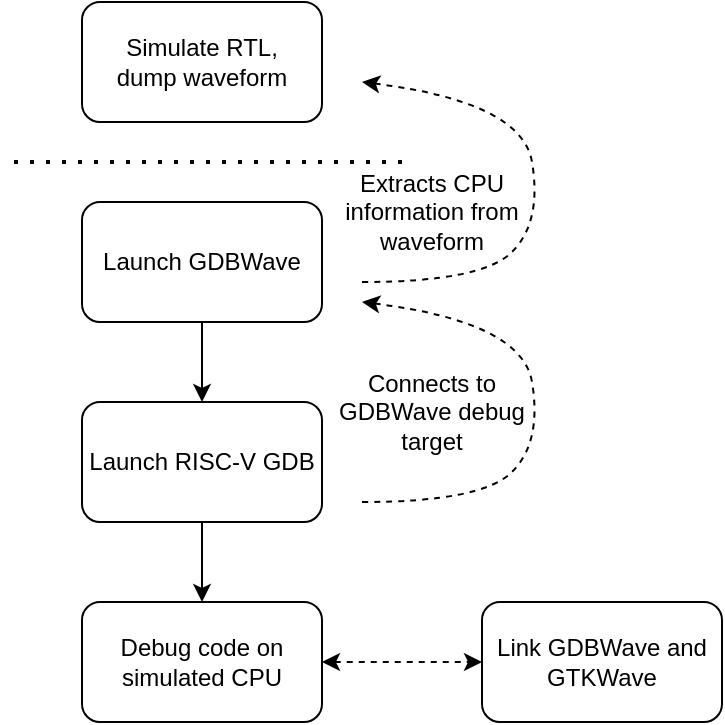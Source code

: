 <mxfile version="14.4.3" type="device" pages="5"><diagram id="5pErX62_Xu9RwrJsWkrf" name="overall_flow"><mxGraphModel dx="1106" dy="980" grid="1" gridSize="10" guides="1" tooltips="1" connect="1" arrows="1" fold="1" page="1" pageScale="1" pageWidth="850" pageHeight="1100" math="0" shadow="0"><root><mxCell id="q9WG-EfchUCizU1FflL5-0"/><mxCell id="q9WG-EfchUCizU1FflL5-1" parent="q9WG-EfchUCizU1FflL5-0"/><mxCell id="q9WG-EfchUCizU1FflL5-2" value="Simulate RTL,&lt;br&gt;dump waveform" style="rounded=1;whiteSpace=wrap;html=1;" parent="q9WG-EfchUCizU1FflL5-1" vertex="1"><mxGeometry x="200" y="160" width="120" height="60" as="geometry"/></mxCell><mxCell id="q9WG-EfchUCizU1FflL5-6" value="" style="edgeStyle=orthogonalEdgeStyle;rounded=0;orthogonalLoop=1;jettySize=auto;html=1;" parent="q9WG-EfchUCizU1FflL5-1" source="q9WG-EfchUCizU1FflL5-3" target="q9WG-EfchUCizU1FflL5-4" edge="1"><mxGeometry relative="1" as="geometry"/></mxCell><mxCell id="q9WG-EfchUCizU1FflL5-3" value="Launch GDBWave" style="rounded=1;whiteSpace=wrap;html=1;" parent="q9WG-EfchUCizU1FflL5-1" vertex="1"><mxGeometry x="200" y="260" width="120" height="60" as="geometry"/></mxCell><mxCell id="q9WG-EfchUCizU1FflL5-7" value="" style="edgeStyle=orthogonalEdgeStyle;rounded=0;orthogonalLoop=1;jettySize=auto;html=1;" parent="q9WG-EfchUCizU1FflL5-1" source="q9WG-EfchUCizU1FflL5-4" target="q9WG-EfchUCizU1FflL5-5" edge="1"><mxGeometry relative="1" as="geometry"/></mxCell><mxCell id="q9WG-EfchUCizU1FflL5-4" value="Launch RISC-V GDB" style="rounded=1;whiteSpace=wrap;html=1;" parent="q9WG-EfchUCizU1FflL5-1" vertex="1"><mxGeometry x="200" y="360" width="120" height="60" as="geometry"/></mxCell><mxCell id="q9WG-EfchUCizU1FflL5-9" value="" style="edgeStyle=orthogonalEdgeStyle;rounded=0;orthogonalLoop=1;jettySize=auto;html=1;startArrow=classic;startFill=1;dashed=1;" parent="q9WG-EfchUCizU1FflL5-1" source="q9WG-EfchUCizU1FflL5-5" target="q9WG-EfchUCizU1FflL5-8" edge="1"><mxGeometry relative="1" as="geometry"/></mxCell><mxCell id="q9WG-EfchUCizU1FflL5-5" value="Debug code on simulated CPU" style="rounded=1;whiteSpace=wrap;html=1;" parent="q9WG-EfchUCizU1FflL5-1" vertex="1"><mxGeometry x="200" y="460" width="120" height="60" as="geometry"/></mxCell><mxCell id="q9WG-EfchUCizU1FflL5-8" value="Link GDBWave and GTKWave" style="rounded=1;whiteSpace=wrap;html=1;" parent="q9WG-EfchUCizU1FflL5-1" vertex="1"><mxGeometry x="400" y="460" width="120" height="60" as="geometry"/></mxCell><mxCell id="q9WG-EfchUCizU1FflL5-10" value="" style="endArrow=none;dashed=1;html=1;dashPattern=1 3;strokeWidth=2;" parent="q9WG-EfchUCizU1FflL5-1" edge="1"><mxGeometry width="50" height="50" relative="1" as="geometry"><mxPoint x="360" y="240" as="sourcePoint"/><mxPoint x="160" y="240" as="targetPoint"/></mxGeometry></mxCell><mxCell id="q9WG-EfchUCizU1FflL5-11" value="" style="curved=1;endArrow=classic;html=1;dashed=1;" parent="q9WG-EfchUCizU1FflL5-1" edge="1"><mxGeometry width="50" height="50" relative="1" as="geometry"><mxPoint x="340" y="300" as="sourcePoint"/><mxPoint x="340" y="200" as="targetPoint"/><Array as="points"><mxPoint x="400" y="300"/><mxPoint x="430" y="270"/><mxPoint x="420" y="210"/></Array></mxGeometry></mxCell><mxCell id="q9WG-EfchUCizU1FflL5-12" value="Extracts CPU information from waveform" style="text;html=1;strokeColor=none;fillColor=none;align=center;verticalAlign=middle;whiteSpace=wrap;rounded=0;" parent="q9WG-EfchUCizU1FflL5-1" vertex="1"><mxGeometry x="325" y="240" width="100" height="50" as="geometry"/></mxCell><mxCell id="q9WG-EfchUCizU1FflL5-14" value="" style="curved=1;endArrow=classic;html=1;dashed=1;" parent="q9WG-EfchUCizU1FflL5-1" edge="1"><mxGeometry width="50" height="50" relative="1" as="geometry"><mxPoint x="340" y="410" as="sourcePoint"/><mxPoint x="340" y="310" as="targetPoint"/><Array as="points"><mxPoint x="400" y="410"/><mxPoint x="430" y="380"/><mxPoint x="420" y="320"/></Array></mxGeometry></mxCell><mxCell id="q9WG-EfchUCizU1FflL5-15" value="Connects to GDBWave debug target" style="text;html=1;strokeColor=none;fillColor=none;align=center;verticalAlign=middle;whiteSpace=wrap;rounded=0;" parent="q9WG-EfchUCizU1FflL5-1" vertex="1"><mxGeometry x="325" y="340" width="100" height="50" as="geometry"/></mxCell></root></mxGraphModel></diagram><diagram id="aFCiZEe507_Gjm7lJaAC" name="ide_to_cpu_data_flow"><mxGraphModel dx="1580" dy="1400" grid="1" gridSize="10" guides="1" tooltips="1" connect="1" arrows="1" fold="1" page="1" pageScale="1" pageWidth="850" pageHeight="1100" math="0" shadow="0"><root><mxCell id="0"/><mxCell id="1" parent="0"/><mxCell id="y0PzyDXFPsx-7QU3nUR2-13" value="" style="rounded=0;whiteSpace=wrap;html=1;fillColor=none;dashed=1;" parent="1" vertex="1"><mxGeometry x="200" y="680" width="300" height="280" as="geometry"/></mxCell><mxCell id="y0PzyDXFPsx-7QU3nUR2-37" value="" style="rounded=0;whiteSpace=wrap;html=1;fillColor=none;dashed=1;" parent="1" vertex="1"><mxGeometry x="200" y="320" width="180" height="240" as="geometry"/></mxCell><mxCell id="y0PzyDXFPsx-7QU3nUR2-1" value="VexRiscv&lt;br&gt;CPU" style="rounded=0;whiteSpace=wrap;html=1;" parent="1" vertex="1"><mxGeometry x="260" y="860" width="200" height="80" as="geometry"/></mxCell><mxCell id="y0PzyDXFPsx-7QU3nUR2-2" value="Debug&lt;br&gt;Plugin" style="rounded=0;whiteSpace=wrap;html=1;" parent="1" vertex="1"><mxGeometry x="260" y="860" width="60" height="40" as="geometry"/></mxCell><mxCell id="y0PzyDXFPsx-7QU3nUR2-3" value="" style="endArrow=classic;startArrow=classic;html=1;entryX=0.5;entryY=0;entryDx=0;entryDy=0;exitX=0.5;exitY=1;exitDx=0;exitDy=0;" parent="1" source="y0PzyDXFPsx-7QU3nUR2-6" target="y0PzyDXFPsx-7QU3nUR2-2" edge="1"><mxGeometry width="50" height="50" relative="1" as="geometry"><mxPoint x="190" y="900" as="sourcePoint"/><mxPoint x="-170" y="950" as="targetPoint"/></mxGeometry></mxCell><mxCell id="y0PzyDXFPsx-7QU3nUR2-4" value="SystemDebuggerBus" style="edgeLabel;html=1;align=center;verticalAlign=middle;resizable=0;points=[];" parent="y0PzyDXFPsx-7QU3nUR2-3" vertex="1" connectable="0"><mxGeometry x="0.028" y="2" relative="1" as="geometry"><mxPoint as="offset"/></mxGeometry></mxCell><mxCell id="y0PzyDXFPsx-7QU3nUR2-6" value="System&lt;br&gt;Debugger" style="rounded=0;whiteSpace=wrap;html=1;" parent="1" vertex="1"><mxGeometry x="260" y="780" width="60" height="40" as="geometry"/></mxCell><mxCell id="y0PzyDXFPsx-7QU3nUR2-8" value="Jtag&lt;br&gt;Bridge" style="rounded=0;whiteSpace=wrap;html=1;" parent="1" vertex="1"><mxGeometry x="260" y="700" width="60" height="40" as="geometry"/></mxCell><mxCell id="y0PzyDXFPsx-7QU3nUR2-9" value="" style="endArrow=classic;startArrow=classic;html=1;exitX=0.5;exitY=1;exitDx=0;exitDy=0;entryX=0.5;entryY=0;entryDx=0;entryDy=0;" parent="1" source="y0PzyDXFPsx-7QU3nUR2-8" target="y0PzyDXFPsx-7QU3nUR2-6" edge="1"><mxGeometry width="50" height="50" relative="1" as="geometry"><mxPoint x="-30" y="1030" as="sourcePoint"/><mxPoint x="100" y="900" as="targetPoint"/></mxGeometry></mxCell><mxCell id="y0PzyDXFPsx-7QU3nUR2-10" value="SystemDebuggerRemoteBus" style="edgeLabel;html=1;align=center;verticalAlign=middle;resizable=0;points=[];" parent="y0PzyDXFPsx-7QU3nUR2-9" vertex="1" connectable="0"><mxGeometry x="-0.092" y="2" relative="1" as="geometry"><mxPoint as="offset"/></mxGeometry></mxCell><mxCell id="y0PzyDXFPsx-7QU3nUR2-12" value="JTAG" style="endArrow=classic;startArrow=classic;html=1;exitX=0.5;exitY=0;exitDx=0;exitDy=0;entryX=0.5;entryY=1;entryDx=0;entryDy=0;" parent="1" source="y0PzyDXFPsx-7QU3nUR2-8" target="y0PzyDXFPsx-7QU3nUR2-20" edge="1"><mxGeometry width="50" height="50" relative="1" as="geometry"><mxPoint x="250" y="690" as="sourcePoint"/><mxPoint x="290" y="620" as="targetPoint"/></mxGeometry></mxCell><mxCell id="y0PzyDXFPsx-7QU3nUR2-14" value="SOC/FPGA" style="text;html=1;strokeColor=none;fillColor=none;align=center;verticalAlign=middle;whiteSpace=wrap;rounded=0;dashed=1;" parent="1" vertex="1"><mxGeometry x="430" y="680" width="70" height="20" as="geometry"/></mxCell><mxCell id="y0PzyDXFPsx-7QU3nUR2-20" value="USB to JTAG&lt;br&gt;Dongle" style="rounded=0;whiteSpace=wrap;html=1;fillColor=none;" parent="1" vertex="1"><mxGeometry x="230" y="580" width="120" height="60" as="geometry"/></mxCell><mxCell id="y0PzyDXFPsx-7QU3nUR2-23" value="" style="edgeStyle=orthogonalEdgeStyle;rounded=0;orthogonalLoop=1;jettySize=auto;html=1;exitX=0.5;exitY=1;exitDx=0;exitDy=0;startArrow=classic;startFill=1;" parent="1" target="y0PzyDXFPsx-7QU3nUR2-20" edge="1"><mxGeometry relative="1" as="geometry"><mxPoint x="290" y="530" as="sourcePoint"/></mxGeometry></mxCell><mxCell id="y0PzyDXFPsx-7QU3nUR2-36" value="USB" style="edgeLabel;html=1;align=center;verticalAlign=middle;resizable=0;points=[];" parent="y0PzyDXFPsx-7QU3nUR2-23" vertex="1" connectable="0"><mxGeometry x="-0.081" y="-1" relative="1" as="geometry"><mxPoint as="offset"/></mxGeometry></mxCell><mxCell id="y0PzyDXFPsx-7QU3nUR2-26" value="OpenOCD" style="rounded=1;whiteSpace=wrap;html=1;fillColor=none;dashed=1;dashPattern=1 1;" parent="1" vertex="1"><mxGeometry x="230" y="490" width="120" height="40" as="geometry"/></mxCell><mxCell id="y0PzyDXFPsx-7QU3nUR2-27" value="GDB" style="rounded=1;whiteSpace=wrap;html=1;fillColor=none;dashed=1;dashPattern=1 1;" parent="1" vertex="1"><mxGeometry x="230" y="420" width="120" height="40" as="geometry"/></mxCell><mxCell id="y0PzyDXFPsx-7QU3nUR2-28" value="Debug IDE" style="rounded=1;whiteSpace=wrap;html=1;fillColor=none;dashed=1;dashPattern=1 1;" parent="1" vertex="1"><mxGeometry x="230" y="350" width="120" height="40" as="geometry"/></mxCell><mxCell id="y0PzyDXFPsx-7QU3nUR2-29" value="" style="endArrow=classic;startArrow=classic;html=1;entryX=0.5;entryY=1;entryDx=0;entryDy=0;exitX=0.5;exitY=0;exitDx=0;exitDy=0;" parent="1" source="y0PzyDXFPsx-7QU3nUR2-27" target="y0PzyDXFPsx-7QU3nUR2-28" edge="1"><mxGeometry width="50" height="50" relative="1" as="geometry"><mxPoint x="125" y="430" as="sourcePoint"/><mxPoint x="175" y="380" as="targetPoint"/></mxGeometry></mxCell><mxCell id="y0PzyDXFPsx-7QU3nUR2-30" value="" style="endArrow=classic;startArrow=classic;html=1;entryX=0.5;entryY=1;entryDx=0;entryDy=0;exitX=0.5;exitY=0;exitDx=0;exitDy=0;" parent="1" source="y0PzyDXFPsx-7QU3nUR2-26" target="y0PzyDXFPsx-7QU3nUR2-27" edge="1"><mxGeometry width="50" height="50" relative="1" as="geometry"><mxPoint x="5" y="510" as="sourcePoint"/><mxPoint x="55" y="460" as="targetPoint"/></mxGeometry></mxCell><mxCell id="y0PzyDXFPsx-7QU3nUR2-33" value="&lt;font style=&quot;font-size: 9px&quot;&gt;Cmd = Serial&lt;br&gt;RdData = Parallel&lt;/font&gt;" style="ellipse;shape=cloud;whiteSpace=wrap;html=1;dashed=1;dashPattern=1 1;fillColor=none;" parent="1" vertex="1"><mxGeometry x="350" y="700" width="110" height="70" as="geometry"/></mxCell><mxCell id="y0PzyDXFPsx-7QU3nUR2-34" value="&lt;font style=&quot;font-size: 9px&quot;&gt;Cmd = Parallel&lt;br&gt;RdData = Parallel&lt;/font&gt;" style="ellipse;shape=cloud;whiteSpace=wrap;html=1;dashed=1;dashPattern=1 1;fillColor=none;" parent="1" vertex="1"><mxGeometry x="340" y="785" width="110" height="70" as="geometry"/></mxCell><mxCell id="y0PzyDXFPsx-7QU3nUR2-35" value="&lt;font style=&quot;font-size: 9px&quot;&gt;Cmd = Serial&lt;br&gt;RdData = Serial&lt;/font&gt;" style="ellipse;shape=cloud;whiteSpace=wrap;html=1;dashed=1;dashPattern=1 1;fillColor=none;" parent="1" vertex="1"><mxGeometry x="350" y="610" width="110" height="70" as="geometry"/></mxCell><mxCell id="y0PzyDXFPsx-7QU3nUR2-38" value="PC" style="text;html=1;strokeColor=none;fillColor=none;align=center;verticalAlign=middle;whiteSpace=wrap;rounded=0;dashed=1;" parent="1" vertex="1"><mxGeometry x="340" y="320" width="40" height="20" as="geometry"/></mxCell><mxCell id="y0PzyDXFPsx-7QU3nUR2-39" value="GDB Server" style="rounded=1;whiteSpace=wrap;html=1;dashed=1;dashPattern=1 1;fillColor=none;" parent="1" vertex="1"><mxGeometry x="410" y="470" width="160" height="20" as="geometry"/></mxCell><mxCell id="y0PzyDXFPsx-7QU3nUR2-40" value="JTAG Dongle Driver" style="rounded=1;whiteSpace=wrap;html=1;dashed=1;dashPattern=1 1;fillColor=none;" parent="1" vertex="1"><mxGeometry x="410" y="530" width="160" height="20" as="geometry"/></mxCell><mxCell id="y0PzyDXFPsx-7QU3nUR2-41" value="VexRiscv Handler" style="rounded=1;whiteSpace=wrap;html=1;dashed=1;dashPattern=1 1;fillColor=none;" parent="1" vertex="1"><mxGeometry x="410" y="490" width="160" height="20" as="geometry"/></mxCell><mxCell id="y0PzyDXFPsx-7QU3nUR2-42" value="Generic JTAG Handler" style="rounded=1;whiteSpace=wrap;html=1;dashed=1;dashPattern=1 1;fillColor=none;" parent="1" vertex="1"><mxGeometry x="410" y="510" width="160" height="20" as="geometry"/></mxCell><mxCell id="y0PzyDXFPsx-7QU3nUR2-43" value="" style="endArrow=none;dashed=1;html=1;exitX=1;exitY=0;exitDx=0;exitDy=0;entryX=0;entryY=0;entryDx=0;entryDy=0;dashPattern=1 4;" parent="1" source="y0PzyDXFPsx-7QU3nUR2-26" target="y0PzyDXFPsx-7QU3nUR2-39" edge="1"><mxGeometry width="50" height="50" relative="1" as="geometry"><mxPoint x="410" y="450" as="sourcePoint"/><mxPoint x="490" y="390" as="targetPoint"/></mxGeometry></mxCell><mxCell id="y0PzyDXFPsx-7QU3nUR2-44" value="" style="endArrow=none;dashed=1;html=1;exitX=1;exitY=1;exitDx=0;exitDy=0;entryX=0;entryY=1;entryDx=0;entryDy=0;dashPattern=1 4;" parent="1" source="y0PzyDXFPsx-7QU3nUR2-26" target="y0PzyDXFPsx-7QU3nUR2-40" edge="1"><mxGeometry width="50" height="50" relative="1" as="geometry"><mxPoint x="360" y="500" as="sourcePoint"/><mxPoint x="420.0" y="480" as="targetPoint"/></mxGeometry></mxCell><mxCell id="y0PzyDXFPsx-7QU3nUR2-46" value="&lt;font style=&quot;font-size: 9px&quot;&gt;GDB Remote Protocol&lt;/font&gt;" style="text;html=1;strokeColor=none;fillColor=none;align=center;verticalAlign=middle;whiteSpace=wrap;rounded=0;dashed=1;dashPattern=1 1;" parent="1" vertex="1"><mxGeometry x="212" y="464" width="90" height="20" as="geometry"/></mxCell><mxCell id="y0PzyDXFPsx-7QU3nUR2-47" value="&lt;font style=&quot;font-size: 9px&quot;&gt;GDB/MI&lt;br&gt;Interface&lt;br&gt;&lt;/font&gt;" style="text;html=1;strokeColor=none;fillColor=none;align=center;verticalAlign=middle;whiteSpace=wrap;rounded=0;dashed=1;dashPattern=1 1;" parent="1" vertex="1"><mxGeometry x="208" y="394" width="90" height="20" as="geometry"/></mxCell><mxCell id="_tG0pPFrHrGMR92ZtiIJ-1" value="" style="endArrow=none;html=1;strokeWidth=3;strokeColor=#FF0000;" edge="1" parent="1"><mxGeometry width="50" height="50" relative="1" as="geometry"><mxPoint x="590" y="940" as="sourcePoint"/><mxPoint x="170" y="510" as="targetPoint"/></mxGeometry></mxCell><mxCell id="_tG0pPFrHrGMR92ZtiIJ-2" value="" style="endArrow=none;html=1;strokeWidth=3;strokeColor=#FF0000;" edge="1" parent="1"><mxGeometry width="50" height="50" relative="1" as="geometry"><mxPoint x="170" y="940" as="sourcePoint"/><mxPoint x="590" y="510" as="targetPoint"/></mxGeometry></mxCell><mxCell id="vwcsW7za2kolLivF_IVJ-1" value="" style="rounded=0;whiteSpace=wrap;html=1;fillColor=none;dashed=1;" vertex="1" parent="1"><mxGeometry x="620" y="320" width="180" height="310" as="geometry"/></mxCell><mxCell id="vwcsW7za2kolLivF_IVJ-2" value="GDBWave" style="rounded=1;whiteSpace=wrap;html=1;fillColor=none;dashed=1;dashPattern=1 1;" vertex="1" parent="1"><mxGeometry x="650" y="490" width="120" height="40" as="geometry"/></mxCell><mxCell id="vwcsW7za2kolLivF_IVJ-3" value="GDB" style="rounded=1;whiteSpace=wrap;html=1;fillColor=none;dashed=1;dashPattern=1 1;" vertex="1" parent="1"><mxGeometry x="650" y="420" width="120" height="40" as="geometry"/></mxCell><mxCell id="vwcsW7za2kolLivF_IVJ-4" value="Debug IDE" style="rounded=1;whiteSpace=wrap;html=1;fillColor=none;dashed=1;dashPattern=1 1;" vertex="1" parent="1"><mxGeometry x="650" y="350" width="120" height="40" as="geometry"/></mxCell><mxCell id="vwcsW7za2kolLivF_IVJ-5" value="" style="endArrow=classic;startArrow=classic;html=1;entryX=0.5;entryY=1;entryDx=0;entryDy=0;exitX=0.5;exitY=0;exitDx=0;exitDy=0;" edge="1" parent="1" source="vwcsW7za2kolLivF_IVJ-3" target="vwcsW7za2kolLivF_IVJ-4"><mxGeometry width="50" height="50" relative="1" as="geometry"><mxPoint x="545" y="430" as="sourcePoint"/><mxPoint x="595" y="380" as="targetPoint"/></mxGeometry></mxCell><mxCell id="vwcsW7za2kolLivF_IVJ-6" value="" style="endArrow=classic;startArrow=classic;html=1;entryX=0.5;entryY=1;entryDx=0;entryDy=0;exitX=0.5;exitY=0;exitDx=0;exitDy=0;" edge="1" parent="1" source="vwcsW7za2kolLivF_IVJ-2" target="vwcsW7za2kolLivF_IVJ-3"><mxGeometry width="50" height="50" relative="1" as="geometry"><mxPoint x="425" y="510" as="sourcePoint"/><mxPoint x="475" y="460" as="targetPoint"/></mxGeometry></mxCell><mxCell id="vwcsW7za2kolLivF_IVJ-7" value="PC" style="text;html=1;strokeColor=none;fillColor=none;align=center;verticalAlign=middle;whiteSpace=wrap;rounded=0;dashed=1;" vertex="1" parent="1"><mxGeometry x="760" y="320" width="40" height="20" as="geometry"/></mxCell><mxCell id="vwcsW7za2kolLivF_IVJ-8" value="GDB Server" style="rounded=1;whiteSpace=wrap;html=1;dashed=1;dashPattern=1 1;fillColor=none;" vertex="1" parent="1"><mxGeometry x="830" y="480" width="160" height="20" as="geometry"/></mxCell><mxCell id="vwcsW7za2kolLivF_IVJ-9" value="RISC-V Handler" style="rounded=1;whiteSpace=wrap;html=1;dashed=1;dashPattern=1 1;fillColor=none;" vertex="1" parent="1"><mxGeometry x="830" y="500" width="160" height="20" as="geometry"/></mxCell><mxCell id="vwcsW7za2kolLivF_IVJ-10" value="" style="endArrow=none;dashed=1;html=1;exitX=1;exitY=0;exitDx=0;exitDy=0;dashPattern=1 4;" edge="1" parent="1" source="vwcsW7za2kolLivF_IVJ-2"><mxGeometry width="50" height="50" relative="1" as="geometry"><mxPoint x="830" y="450" as="sourcePoint"/><mxPoint x="830" y="480" as="targetPoint"/></mxGeometry></mxCell><mxCell id="vwcsW7za2kolLivF_IVJ-11" value="" style="endArrow=none;dashed=1;html=1;exitX=1;exitY=1;exitDx=0;exitDy=0;dashPattern=1 4;" edge="1" parent="1" source="vwcsW7za2kolLivF_IVJ-2"><mxGeometry width="50" height="50" relative="1" as="geometry"><mxPoint x="780" y="500" as="sourcePoint"/><mxPoint x="830" y="540" as="targetPoint"/></mxGeometry></mxCell><mxCell id="vwcsW7za2kolLivF_IVJ-12" value="&lt;font style=&quot;font-size: 9px&quot;&gt;GDB Remote Protocol&lt;/font&gt;" style="text;html=1;strokeColor=none;fillColor=none;align=center;verticalAlign=middle;whiteSpace=wrap;rounded=0;dashed=1;dashPattern=1 1;" vertex="1" parent="1"><mxGeometry x="632" y="464" width="90" height="20" as="geometry"/></mxCell><mxCell id="vwcsW7za2kolLivF_IVJ-13" value="&lt;font style=&quot;font-size: 9px&quot;&gt;GDB/MI&lt;br&gt;Interface&lt;br&gt;&lt;/font&gt;" style="text;html=1;strokeColor=none;fillColor=none;align=center;verticalAlign=middle;whiteSpace=wrap;rounded=0;dashed=1;dashPattern=1 1;" vertex="1" parent="1"><mxGeometry x="628" y="394" width="90" height="20" as="geometry"/></mxCell><mxCell id="vwcsW7za2kolLivF_IVJ-14" value="" style="shape=flexArrow;endArrow=classic;html=1;strokeWidth=3;strokeColor=#0000CC;" edge="1" parent="1"><mxGeometry width="50" height="50" relative="1" as="geometry"><mxPoint x="400" y="400" as="sourcePoint"/><mxPoint x="600" y="400" as="targetPoint"/></mxGeometry></mxCell><mxCell id="vwcsW7za2kolLivF_IVJ-16" value="" style="shape=cylinder3;whiteSpace=wrap;html=1;boundedLbl=1;backgroundOutline=1;size=15;dashed=1;dashPattern=1 1;" vertex="1" parent="1"><mxGeometry x="680" y="560" width="60" height="50" as="geometry"/></mxCell><mxCell id="vwcsW7za2kolLivF_IVJ-19" value="" style="endArrow=classic;startArrow=none;html=1;entryX=0.5;entryY=1;entryDx=0;entryDy=0;exitX=0.5;exitY=0;exitDx=0;exitDy=0;startFill=0;" edge="1" parent="1"><mxGeometry width="50" height="50" relative="1" as="geometry"><mxPoint x="709.71" y="560.0" as="sourcePoint"/><mxPoint x="709.71" y="530" as="targetPoint"/></mxGeometry></mxCell><mxCell id="vwcsW7za2kolLivF_IVJ-20" value="&lt;font style=&quot;font-size: 9px&quot;&gt;Waveform&lt;br&gt;File&lt;br&gt;&lt;/font&gt;" style="text;html=1;strokeColor=none;fillColor=none;align=center;verticalAlign=middle;whiteSpace=wrap;rounded=0;dashed=1;dashPattern=1 1;" vertex="1" parent="1"><mxGeometry x="666" y="565" width="90" height="20" as="geometry"/></mxCell><mxCell id="vwcsW7za2kolLivF_IVJ-21" value="Waveform Reader" style="rounded=1;whiteSpace=wrap;html=1;dashed=1;dashPattern=1 1;fillColor=none;" vertex="1" parent="1"><mxGeometry x="830" y="520" width="160" height="20" as="geometry"/></mxCell></root></mxGraphModel></diagram><diagram name="ide_to_gdbwave" id="OzeZkgC2pA5b3Jb2UBT2"><mxGraphModel dx="922" dy="817" grid="1" gridSize="10" guides="1" tooltips="1" connect="1" arrows="1" fold="1" page="1" pageScale="1" pageWidth="850" pageHeight="1100" math="0" shadow="0"><root><mxCell id="sG2PmQcfZPfJs6Rr828G-0"/><mxCell id="sG2PmQcfZPfJs6Rr828G-1" parent="sG2PmQcfZPfJs6Rr828G-0"/><mxCell id="sG2PmQcfZPfJs6Rr828G-3" value="" style="rounded=0;whiteSpace=wrap;html=1;fillColor=none;dashed=1;" vertex="1" parent="sG2PmQcfZPfJs6Rr828G-1"><mxGeometry x="200" y="320" width="180" height="240" as="geometry"/></mxCell><mxCell id="sG2PmQcfZPfJs6Rr828G-17" value="GDBWave" style="rounded=1;whiteSpace=wrap;html=1;fillColor=none;dashed=1;dashPattern=1 1;" vertex="1" parent="sG2PmQcfZPfJs6Rr828G-1"><mxGeometry x="230" y="490" width="120" height="40" as="geometry"/></mxCell><mxCell id="sG2PmQcfZPfJs6Rr828G-18" value="GDB" style="rounded=1;whiteSpace=wrap;html=1;fillColor=none;dashed=1;dashPattern=1 1;" vertex="1" parent="sG2PmQcfZPfJs6Rr828G-1"><mxGeometry x="230" y="420" width="120" height="40" as="geometry"/></mxCell><mxCell id="sG2PmQcfZPfJs6Rr828G-19" value="Debug IDE" style="rounded=1;whiteSpace=wrap;html=1;fillColor=none;dashed=1;dashPattern=1 1;" vertex="1" parent="sG2PmQcfZPfJs6Rr828G-1"><mxGeometry x="230" y="350" width="120" height="40" as="geometry"/></mxCell><mxCell id="sG2PmQcfZPfJs6Rr828G-20" value="" style="endArrow=classic;startArrow=classic;html=1;entryX=0.5;entryY=1;entryDx=0;entryDy=0;exitX=0.5;exitY=0;exitDx=0;exitDy=0;" edge="1" parent="sG2PmQcfZPfJs6Rr828G-1" source="sG2PmQcfZPfJs6Rr828G-18" target="sG2PmQcfZPfJs6Rr828G-19"><mxGeometry width="50" height="50" relative="1" as="geometry"><mxPoint x="125" y="430" as="sourcePoint"/><mxPoint x="175" y="380" as="targetPoint"/></mxGeometry></mxCell><mxCell id="sG2PmQcfZPfJs6Rr828G-21" value="" style="endArrow=classic;startArrow=classic;html=1;entryX=0.5;entryY=1;entryDx=0;entryDy=0;exitX=0.5;exitY=0;exitDx=0;exitDy=0;" edge="1" parent="sG2PmQcfZPfJs6Rr828G-1" source="sG2PmQcfZPfJs6Rr828G-17" target="sG2PmQcfZPfJs6Rr828G-18"><mxGeometry width="50" height="50" relative="1" as="geometry"><mxPoint x="5" y="510" as="sourcePoint"/><mxPoint x="55" y="460" as="targetPoint"/></mxGeometry></mxCell><mxCell id="sG2PmQcfZPfJs6Rr828G-25" value="PC" style="text;html=1;strokeColor=none;fillColor=none;align=center;verticalAlign=middle;whiteSpace=wrap;rounded=0;dashed=1;" vertex="1" parent="sG2PmQcfZPfJs6Rr828G-1"><mxGeometry x="340" y="320" width="40" height="20" as="geometry"/></mxCell><mxCell id="sG2PmQcfZPfJs6Rr828G-26" value="GDB Server" style="rounded=1;whiteSpace=wrap;html=1;dashed=1;dashPattern=1 1;fillColor=none;" vertex="1" parent="sG2PmQcfZPfJs6Rr828G-1"><mxGeometry x="410" y="490" width="160" height="20" as="geometry"/></mxCell><mxCell id="sG2PmQcfZPfJs6Rr828G-28" value="RISC-V Handler" style="rounded=1;whiteSpace=wrap;html=1;dashed=1;dashPattern=1 1;fillColor=none;" vertex="1" parent="sG2PmQcfZPfJs6Rr828G-1"><mxGeometry x="410" y="510" width="160" height="20" as="geometry"/></mxCell><mxCell id="sG2PmQcfZPfJs6Rr828G-30" value="" style="endArrow=none;dashed=1;html=1;exitX=1;exitY=0;exitDx=0;exitDy=0;dashPattern=1 4;" edge="1" parent="sG2PmQcfZPfJs6Rr828G-1" source="sG2PmQcfZPfJs6Rr828G-17"><mxGeometry width="50" height="50" relative="1" as="geometry"><mxPoint x="410" y="450" as="sourcePoint"/><mxPoint x="410" y="480" as="targetPoint"/></mxGeometry></mxCell><mxCell id="sG2PmQcfZPfJs6Rr828G-31" value="" style="endArrow=none;dashed=1;html=1;exitX=1;exitY=1;exitDx=0;exitDy=0;dashPattern=1 4;" edge="1" parent="sG2PmQcfZPfJs6Rr828G-1" source="sG2PmQcfZPfJs6Rr828G-17"><mxGeometry width="50" height="50" relative="1" as="geometry"><mxPoint x="360" y="500" as="sourcePoint"/><mxPoint x="410" y="540" as="targetPoint"/></mxGeometry></mxCell><mxCell id="sG2PmQcfZPfJs6Rr828G-32" value="&lt;font style=&quot;font-size: 9px&quot;&gt;GDB Remote Protocol&lt;/font&gt;" style="text;html=1;strokeColor=none;fillColor=none;align=center;verticalAlign=middle;whiteSpace=wrap;rounded=0;dashed=1;dashPattern=1 1;" vertex="1" parent="sG2PmQcfZPfJs6Rr828G-1"><mxGeometry x="212" y="464" width="90" height="20" as="geometry"/></mxCell><mxCell id="sG2PmQcfZPfJs6Rr828G-33" value="&lt;font style=&quot;font-size: 9px&quot;&gt;GDB/MI&lt;br&gt;Interface&lt;br&gt;&lt;/font&gt;" style="text;html=1;strokeColor=none;fillColor=none;align=center;verticalAlign=middle;whiteSpace=wrap;rounded=0;dashed=1;dashPattern=1 1;" vertex="1" parent="sG2PmQcfZPfJs6Rr828G-1"><mxGeometry x="208" y="394" width="90" height="20" as="geometry"/></mxCell></root></mxGraphModel></diagram><diagram id="kb6LgaewRmb7NBHiMFwW" name="minimal_cpu_system"><mxGraphModel dx="1106" dy="980" grid="1" gridSize="5" guides="1" tooltips="1" connect="1" arrows="1" fold="1" page="1" pageScale="1" pageWidth="850" pageHeight="1100" math="0" shadow="0"><root><mxCell id="PY4w3HTubFSntfQU6ivf-0"/><mxCell id="PY4w3HTubFSntfQU6ivf-1" parent="PY4w3HTubFSntfQU6ivf-0"/><mxCell id="ugy_rXNMmvrCf_d15x9H-27" value="" style="rounded=0;whiteSpace=wrap;html=1;dashed=1;" parent="PY4w3HTubFSntfQU6ivf-1" vertex="1"><mxGeometry x="190" y="260" width="310" height="340" as="geometry"/></mxCell><mxCell id="ugy_rXNMmvrCf_d15x9H-0" value="" style="rounded=0;whiteSpace=wrap;html=1;fillColor=none;" parent="PY4w3HTubFSntfQU6ivf-1" vertex="1"><mxGeometry x="210" y="280" width="270" height="200" as="geometry"/></mxCell><mxCell id="ugy_rXNMmvrCf_d15x9H-1" value="VexRiscv&lt;br&gt;CPU" style="rounded=0;whiteSpace=wrap;html=1;" parent="PY4w3HTubFSntfQU6ivf-1" vertex="1"><mxGeometry x="230" y="380" width="230" height="80" as="geometry"/></mxCell><mxCell id="ugy_rXNMmvrCf_d15x9H-2" value="Debug&lt;br&gt;Plugin" style="rounded=0;whiteSpace=wrap;html=1;" parent="PY4w3HTubFSntfQU6ivf-1" vertex="1"><mxGeometry x="230" y="380" width="60" height="40" as="geometry"/></mxCell><mxCell id="ugy_rXNMmvrCf_d15x9H-5" value="System&lt;br&gt;Debugger" style="rounded=0;whiteSpace=wrap;html=1;" parent="PY4w3HTubFSntfQU6ivf-1" vertex="1"><mxGeometry x="230" y="340" width="60" height="40" as="geometry"/></mxCell><mxCell id="ugy_rXNMmvrCf_d15x9H-6" value="Jtag&lt;br&gt;Bridge" style="rounded=0;whiteSpace=wrap;html=1;" parent="PY4w3HTubFSntfQU6ivf-1" vertex="1"><mxGeometry x="230" y="300" width="60" height="40" as="geometry"/></mxCell><mxCell id="ugy_rXNMmvrCf_d15x9H-9" value="VexRiscvWithDebug" style="text;html=1;strokeColor=none;fillColor=none;align=center;verticalAlign=middle;whiteSpace=wrap;rounded=0;dashed=1;" parent="PY4w3HTubFSntfQU6ivf-1" vertex="1"><mxGeometry x="340" y="280" width="120" height="20" as="geometry"/></mxCell><mxCell id="ugy_rXNMmvrCf_d15x9H-12" value="RAM" style="rounded=0;whiteSpace=wrap;html=1;" parent="PY4w3HTubFSntfQU6ivf-1" vertex="1"><mxGeometry x="230" y="520" width="100" height="60" as="geometry"/></mxCell><mxCell id="ugy_rXNMmvrCf_d15x9H-15" value="" style="endArrow=classic;startArrow=classic;html=1;" parent="PY4w3HTubFSntfQU6ivf-1" edge="1"><mxGeometry width="50" height="50" relative="1" as="geometry"><mxPoint x="250" y="521" as="sourcePoint"/><mxPoint x="250" y="461" as="targetPoint"/></mxGeometry></mxCell><mxCell id="ugy_rXNMmvrCf_d15x9H-16" value="iBus" style="text;html=1;resizable=0;points=[];align=center;verticalAlign=middle;labelBackgroundColor=#ffffff;" parent="ugy_rXNMmvrCf_d15x9H-15" vertex="1" connectable="0"><mxGeometry x="0.226" relative="1" as="geometry"><mxPoint x="-4" y="5.5" as="offset"/></mxGeometry></mxCell><mxCell id="ugy_rXNMmvrCf_d15x9H-17" value="" style="endArrow=classic;startArrow=classic;html=1;" parent="PY4w3HTubFSntfQU6ivf-1" edge="1"><mxGeometry width="50" height="50" relative="1" as="geometry"><mxPoint x="310" y="520" as="sourcePoint"/><mxPoint x="310" y="460" as="targetPoint"/></mxGeometry></mxCell><mxCell id="ugy_rXNMmvrCf_d15x9H-18" value="dBus" style="text;html=1;resizable=0;points=[];align=center;verticalAlign=middle;labelBackgroundColor=#ffffff;" parent="ugy_rXNMmvrCf_d15x9H-17" vertex="1" connectable="0"><mxGeometry x="0.226" relative="1" as="geometry"><mxPoint y="6.5" as="offset"/></mxGeometry></mxCell><mxCell id="ugy_rXNMmvrCf_d15x9H-19" value="" style="endArrow=classic;startArrow=classic;html=1;entryX=0.5;entryY=0;entryDx=0;entryDy=0;" parent="PY4w3HTubFSntfQU6ivf-1" target="ugy_rXNMmvrCf_d15x9H-20" edge="1"><mxGeometry width="50" height="50" relative="1" as="geometry"><mxPoint x="310" y="500" as="sourcePoint"/><mxPoint x="520" y="500" as="targetPoint"/><Array as="points"><mxPoint x="410" y="500"/></Array></mxGeometry></mxCell><mxCell id="ugy_rXNMmvrCf_d15x9H-20" value="Periph" style="rounded=0;whiteSpace=wrap;html=1;" parent="PY4w3HTubFSntfQU6ivf-1" vertex="1"><mxGeometry x="360" y="520" width="100" height="60" as="geometry"/></mxCell><mxCell id="ugy_rXNMmvrCf_d15x9H-21" value="LEDs" style="endArrow=classic;html=1;exitX=0.25;exitY=1;exitDx=0;exitDy=0;" parent="PY4w3HTubFSntfQU6ivf-1" source="ugy_rXNMmvrCf_d15x9H-20" edge="1"><mxGeometry x="1" y="10" width="50" height="50" relative="1" as="geometry"><mxPoint x="290" y="650" as="sourcePoint"/><mxPoint x="385" y="620" as="targetPoint"/><mxPoint x="-10" y="10" as="offset"/></mxGeometry></mxCell><mxCell id="ugy_rXNMmvrCf_d15x9H-22" value="" style="endArrow=classic;html=1;entryX=0.75;entryY=1;entryDx=0;entryDy=0;" parent="PY4w3HTubFSntfQU6ivf-1" target="ugy_rXNMmvrCf_d15x9H-20" edge="1"><mxGeometry width="50" height="50" relative="1" as="geometry"><mxPoint x="435" y="620" as="sourcePoint"/><mxPoint x="450" y="590" as="targetPoint"/></mxGeometry></mxCell><mxCell id="ugy_rXNMmvrCf_d15x9H-23" value="Button" style="text;html=1;resizable=0;points=[];align=center;verticalAlign=middle;labelBackgroundColor=#ffffff;" parent="ugy_rXNMmvrCf_d15x9H-22" vertex="1" connectable="0"><mxGeometry x="-0.373" y="-1" relative="1" as="geometry"><mxPoint x="4" y="22.5" as="offset"/></mxGeometry></mxCell><mxCell id="ugy_rXNMmvrCf_d15x9H-24" value="" style="endArrow=classic;startArrow=classic;html=1;" parent="PY4w3HTubFSntfQU6ivf-1" edge="1"><mxGeometry width="50" height="50" relative="1" as="geometry"><mxPoint x="260" y="300" as="sourcePoint"/><mxPoint x="260" y="240" as="targetPoint"/></mxGeometry></mxCell><mxCell id="ugy_rXNMmvrCf_d15x9H-25" value="JTAG" style="text;html=1;resizable=0;points=[];align=center;verticalAlign=middle;labelBackgroundColor=#ffffff;" parent="ugy_rXNMmvrCf_d15x9H-24" vertex="1" connectable="0"><mxGeometry x="0.226" relative="1" as="geometry"><mxPoint y="-33.5" as="offset"/></mxGeometry></mxCell><mxCell id="ugy_rXNMmvrCf_d15x9H-28" value="Top" style="text;html=1;strokeColor=none;fillColor=none;align=right;verticalAlign=middle;whiteSpace=wrap;rounded=0;dashed=1;" parent="PY4w3HTubFSntfQU6ivf-1" vertex="1"><mxGeometry x="380" y="240" width="120" height="20" as="geometry"/></mxCell><mxCell id="ugy_rXNMmvrCf_d15x9H-29" value="" style="endArrow=classic;html=1;entryX=1.003;entryY=0.729;entryDx=0;entryDy=0;entryPerimeter=0;" parent="PY4w3HTubFSntfQU6ivf-1" target="ugy_rXNMmvrCf_d15x9H-27" edge="1"><mxGeometry width="50" height="50" relative="1" as="geometry"><mxPoint x="540" y="508" as="sourcePoint"/><mxPoint x="550" y="490" as="targetPoint"/></mxGeometry></mxCell><mxCell id="ugy_rXNMmvrCf_d15x9H-30" value="clk" style="text;html=1;resizable=0;points=[];align=center;verticalAlign=middle;labelBackgroundColor=#ffffff;" parent="ugy_rXNMmvrCf_d15x9H-29" vertex="1" connectable="0"><mxGeometry x="-0.373" y="-1" relative="1" as="geometry"><mxPoint x="22" y="-2" as="offset"/></mxGeometry></mxCell></root></mxGraphModel></diagram><diagram id="ntFUejZ0KFTjSiUcDksZ" name="gdbwave_program_flow"><mxGraphModel dx="763" dy="676" grid="1" gridSize="10" guides="1" tooltips="1" connect="1" arrows="1" fold="1" page="1" pageScale="1" pageWidth="850" pageHeight="1100" math="0" shadow="0"><root><mxCell id="KZZviWhuTh_lVLTKCoGd-0"/><mxCell id="KZZviWhuTh_lVLTKCoGd-1" parent="KZZviWhuTh_lVLTKCoGd-0"/><mxCell id="KZZviWhuTh_lVLTKCoGd-5" value="" style="edgeStyle=orthogonalEdgeStyle;rounded=0;orthogonalLoop=1;jettySize=auto;html=1;" edge="1" parent="KZZviWhuTh_lVLTKCoGd-1" source="KZZviWhuTh_lVLTKCoGd-2" target="KZZviWhuTh_lVLTKCoGd-3"><mxGeometry relative="1" as="geometry"/></mxCell><mxCell id="KZZviWhuTh_lVLTKCoGd-2" value="Extract CPU program counter changes from waveform" style="rounded=1;whiteSpace=wrap;html=1;" vertex="1" parent="KZZviWhuTh_lVLTKCoGd-1"><mxGeometry x="360" y="20" width="120" height="60" as="geometry"/></mxCell><mxCell id="KZZviWhuTh_lVLTKCoGd-6" value="" style="edgeStyle=orthogonalEdgeStyle;rounded=0;orthogonalLoop=1;jettySize=auto;html=1;" edge="1" parent="KZZviWhuTh_lVLTKCoGd-1" source="KZZviWhuTh_lVLTKCoGd-3" target="KZZviWhuTh_lVLTKCoGd-4"><mxGeometry relative="1" as="geometry"/></mxCell><mxCell id="KZZviWhuTh_lVLTKCoGd-3" value="Extract CPU register file writes from waveform" style="rounded=1;whiteSpace=wrap;html=1;dashed=1;" vertex="1" parent="KZZviWhuTh_lVLTKCoGd-1"><mxGeometry x="520" y="20" width="120" height="60" as="geometry"/></mxCell><mxCell id="fHzO7VsRvANeM3LtkhCG-1" style="edgeStyle=orthogonalEdgeStyle;rounded=0;orthogonalLoop=1;jettySize=auto;html=1;entryX=1;entryY=0.5;entryDx=0;entryDy=0;startArrow=none;startFill=0;strokeWidth=1;" edge="1" parent="KZZviWhuTh_lVLTKCoGd-1" source="KZZviWhuTh_lVLTKCoGd-4" target="fHzO7VsRvANeM3LtkhCG-0"><mxGeometry relative="1" as="geometry"><Array as="points"><mxPoint x="740" y="150"/></Array></mxGeometry></mxCell><mxCell id="KZZviWhuTh_lVLTKCoGd-4" value="Extract CPU writes to memory from waveform" style="rounded=1;whiteSpace=wrap;html=1;dashed=1;" vertex="1" parent="KZZviWhuTh_lVLTKCoGd-1"><mxGeometry x="680" y="20" width="120" height="60" as="geometry"/></mxCell><mxCell id="KZZviWhuTh_lVLTKCoGd-16" value="" style="edgeStyle=orthogonalEdgeStyle;rounded=0;orthogonalLoop=1;jettySize=auto;html=1;" edge="1" parent="KZZviWhuTh_lVLTKCoGd-1" source="KZZviWhuTh_lVLTKCoGd-7" target="KZZviWhuTh_lVLTKCoGd-11"><mxGeometry relative="1" as="geometry"/></mxCell><mxCell id="KZZviWhuTh_lVLTKCoGd-7" value="Send RSP signal packet to GDB client" style="rounded=1;whiteSpace=wrap;html=1;" vertex="1" parent="KZZviWhuTh_lVLTKCoGd-1"><mxGeometry x="440" y="220" width="120" height="60" as="geometry"/></mxCell><mxCell id="KZZviWhuTh_lVLTKCoGd-9" value="" style="edgeStyle=orthogonalEdgeStyle;rounded=0;orthogonalLoop=1;jettySize=auto;html=1;" edge="1" parent="KZZviWhuTh_lVLTKCoGd-1" source="KZZviWhuTh_lVLTKCoGd-8" target="KZZviWhuTh_lVLTKCoGd-2"><mxGeometry relative="1" as="geometry"/></mxCell><mxCell id="KZZviWhuTh_lVLTKCoGd-8" value="Read FST waveform file" style="rounded=1;whiteSpace=wrap;html=1;" vertex="1" parent="KZZviWhuTh_lVLTKCoGd-1"><mxGeometry x="200" y="20" width="120" height="60" as="geometry"/></mxCell><mxCell id="KZZviWhuTh_lVLTKCoGd-13" value="" style="edgeStyle=orthogonalEdgeStyle;rounded=0;orthogonalLoop=1;jettySize=auto;html=1;" edge="1" parent="KZZviWhuTh_lVLTKCoGd-1" source="KZZviWhuTh_lVLTKCoGd-11" target="KZZviWhuTh_lVLTKCoGd-12"><mxGeometry relative="1" as="geometry"/></mxCell><mxCell id="KZZviWhuTh_lVLTKCoGd-15" value="step" style="edgeLabel;html=1;align=center;verticalAlign=middle;resizable=0;points=[];" vertex="1" connectable="0" parent="KZZviWhuTh_lVLTKCoGd-13"><mxGeometry x="-0.05" y="2" relative="1" as="geometry"><mxPoint x="1.94" y="-12" as="offset"/></mxGeometry></mxCell><mxCell id="KZZviWhuTh_lVLTKCoGd-19" style="edgeStyle=orthogonalEdgeStyle;rounded=0;orthogonalLoop=1;jettySize=auto;html=1;entryX=1;entryY=0.5;entryDx=0;entryDy=0;exitX=0.251;exitY=1.015;exitDx=0;exitDy=0;exitPerimeter=0;" edge="1" parent="KZZviWhuTh_lVLTKCoGd-1" source="KZZviWhuTh_lVLTKCoGd-11" target="KZZviWhuTh_lVLTKCoGd-18"><mxGeometry relative="1" as="geometry"><mxPoint x="440" y="400" as="sourcePoint"/><Array as="points"><mxPoint x="470" y="400"/><mxPoint x="470" y="450"/></Array></mxGeometry></mxCell><mxCell id="KZZviWhuTh_lVLTKCoGd-20" value="continue" style="edgeLabel;html=1;align=center;verticalAlign=middle;resizable=0;points=[];" vertex="1" connectable="0" parent="KZZviWhuTh_lVLTKCoGd-19"><mxGeometry x="0.429" y="-2" relative="1" as="geometry"><mxPoint x="-4.21" y="-8" as="offset"/></mxGeometry></mxCell><mxCell id="KZZviWhuTh_lVLTKCoGd-24" style="edgeStyle=orthogonalEdgeStyle;rounded=0;orthogonalLoop=1;jettySize=auto;html=1;exitX=0.75;exitY=1;exitDx=0;exitDy=0;entryX=0;entryY=0.5;entryDx=0;entryDy=0;" edge="1" parent="KZZviWhuTh_lVLTKCoGd-1" source="KZZviWhuTh_lVLTKCoGd-11" target="KZZviWhuTh_lVLTKCoGd-22"><mxGeometry relative="1" as="geometry"/></mxCell><mxCell id="KZZviWhuTh_lVLTKCoGd-28" value="register read" style="edgeLabel;html=1;align=center;verticalAlign=middle;resizable=0;points=[];" vertex="1" connectable="0" parent="KZZviWhuTh_lVLTKCoGd-24"><mxGeometry x="-0.509" relative="1" as="geometry"><mxPoint x="10" as="offset"/></mxGeometry></mxCell><mxCell id="KZZviWhuTh_lVLTKCoGd-25" style="edgeStyle=orthogonalEdgeStyle;rounded=0;orthogonalLoop=1;jettySize=auto;html=1;exitX=0.5;exitY=1;exitDx=0;exitDy=0;entryX=0;entryY=0.5;entryDx=0;entryDy=0;" edge="1" parent="KZZviWhuTh_lVLTKCoGd-1" source="KZZviWhuTh_lVLTKCoGd-11" target="KZZviWhuTh_lVLTKCoGd-23"><mxGeometry relative="1" as="geometry"/></mxCell><mxCell id="KZZviWhuTh_lVLTKCoGd-29" value="memory read" style="edgeLabel;html=1;align=center;verticalAlign=middle;resizable=0;points=[];" vertex="1" connectable="0" parent="KZZviWhuTh_lVLTKCoGd-25"><mxGeometry x="0.045" y="1" relative="1" as="geometry"><mxPoint as="offset"/></mxGeometry></mxCell><mxCell id="KZZviWhuTh_lVLTKCoGd-11" value="Wait for GDB RSP request" style="rounded=1;whiteSpace=wrap;html=1;" vertex="1" parent="KZZviWhuTh_lVLTKCoGd-1"><mxGeometry x="440" y="320" width="120" height="60" as="geometry"/></mxCell><mxCell id="KZZviWhuTh_lVLTKCoGd-17" style="edgeStyle=orthogonalEdgeStyle;rounded=0;orthogonalLoop=1;jettySize=auto;html=1;entryX=0;entryY=0.75;entryDx=0;entryDy=0;" edge="1" parent="KZZviWhuTh_lVLTKCoGd-1" source="KZZviWhuTh_lVLTKCoGd-12" target="KZZviWhuTh_lVLTKCoGd-7"><mxGeometry relative="1" as="geometry"><Array as="points"><mxPoint x="300" y="265"/></Array></mxGeometry></mxCell><mxCell id="KZZviWhuTh_lVLTKCoGd-12" value="Advance Program Counter one step" style="rounded=1;whiteSpace=wrap;html=1;" vertex="1" parent="KZZviWhuTh_lVLTKCoGd-1"><mxGeometry x="240" y="320" width="120" height="60" as="geometry"/></mxCell><mxCell id="KZZviWhuTh_lVLTKCoGd-21" style="edgeStyle=orthogonalEdgeStyle;rounded=0;orthogonalLoop=1;jettySize=auto;html=1;exitX=0;exitY=0.5;exitDx=0;exitDy=0;entryX=0;entryY=0.25;entryDx=0;entryDy=0;" edge="1" parent="KZZviWhuTh_lVLTKCoGd-1" source="KZZviWhuTh_lVLTKCoGd-18" target="KZZviWhuTh_lVLTKCoGd-7"><mxGeometry relative="1" as="geometry"/></mxCell><mxCell id="KZZviWhuTh_lVLTKCoGd-18" value="Advance Program Counter to next breakpoint" style="rounded=1;whiteSpace=wrap;html=1;" vertex="1" parent="KZZviWhuTh_lVLTKCoGd-1"><mxGeometry x="240" y="420" width="120" height="60" as="geometry"/></mxCell><mxCell id="KZZviWhuTh_lVLTKCoGd-26" style="edgeStyle=orthogonalEdgeStyle;rounded=0;orthogonalLoop=1;jettySize=auto;html=1;exitX=1;exitY=0.5;exitDx=0;exitDy=0;entryX=1;entryY=0.75;entryDx=0;entryDy=0;" edge="1" parent="KZZviWhuTh_lVLTKCoGd-1" source="KZZviWhuTh_lVLTKCoGd-22" target="KZZviWhuTh_lVLTKCoGd-11"><mxGeometry relative="1" as="geometry"/></mxCell><mxCell id="KZZviWhuTh_lVLTKCoGd-22" value="Extract register file contents at current timestamp" style="rounded=1;whiteSpace=wrap;html=1;dashed=1;" vertex="1" parent="KZZviWhuTh_lVLTKCoGd-1"><mxGeometry x="560" y="420" width="120" height="60" as="geometry"/></mxCell><mxCell id="KZZviWhuTh_lVLTKCoGd-27" style="edgeStyle=orthogonalEdgeStyle;rounded=0;orthogonalLoop=1;jettySize=auto;html=1;exitX=1;exitY=0.5;exitDx=0;exitDy=0;entryX=1;entryY=0.25;entryDx=0;entryDy=0;" edge="1" parent="KZZviWhuTh_lVLTKCoGd-1" source="KZZviWhuTh_lVLTKCoGd-23" target="KZZviWhuTh_lVLTKCoGd-11"><mxGeometry relative="1" as="geometry"><Array as="points"><mxPoint x="740" y="530"/><mxPoint x="740" y="335"/></Array></mxGeometry></mxCell><mxCell id="KZZviWhuTh_lVLTKCoGd-23" value="Extact memory contents at current timestamp" style="rounded=1;whiteSpace=wrap;html=1;dashed=1;" vertex="1" parent="KZZviWhuTh_lVLTKCoGd-1"><mxGeometry x="560" y="500" width="120" height="60" as="geometry"/></mxCell><mxCell id="fHzO7VsRvANeM3LtkhCG-2" value="" style="edgeStyle=orthogonalEdgeStyle;rounded=0;orthogonalLoop=1;jettySize=auto;html=1;startArrow=none;startFill=0;strokeColor=#000000;strokeWidth=1;" edge="1" parent="KZZviWhuTh_lVLTKCoGd-1" source="fHzO7VsRvANeM3LtkhCG-0" target="KZZviWhuTh_lVLTKCoGd-7"><mxGeometry relative="1" as="geometry"/></mxCell><mxCell id="fHzO7VsRvANeM3LtkhCG-0" value="Wait for TCP/IP connection from GDB client" style="rounded=1;whiteSpace=wrap;html=1;" vertex="1" parent="KZZviWhuTh_lVLTKCoGd-1"><mxGeometry x="440" y="120" width="120" height="60" as="geometry"/></mxCell></root></mxGraphModel></diagram></mxfile>